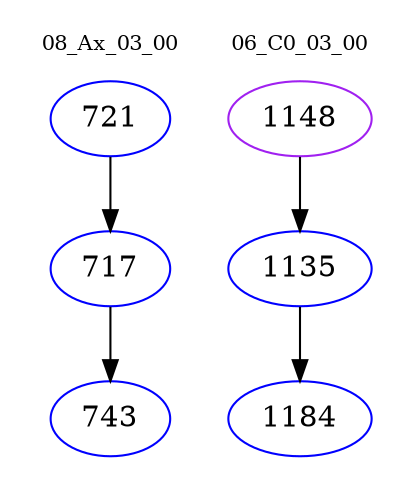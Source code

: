 digraph{
subgraph cluster_0 {
color = white
label = "08_Ax_03_00";
fontsize=10;
T0_721 [label="721", color="blue"]
T0_721 -> T0_717 [color="black"]
T0_717 [label="717", color="blue"]
T0_717 -> T0_743 [color="black"]
T0_743 [label="743", color="blue"]
}
subgraph cluster_1 {
color = white
label = "06_C0_03_00";
fontsize=10;
T1_1148 [label="1148", color="purple"]
T1_1148 -> T1_1135 [color="black"]
T1_1135 [label="1135", color="blue"]
T1_1135 -> T1_1184 [color="black"]
T1_1184 [label="1184", color="blue"]
}
}
